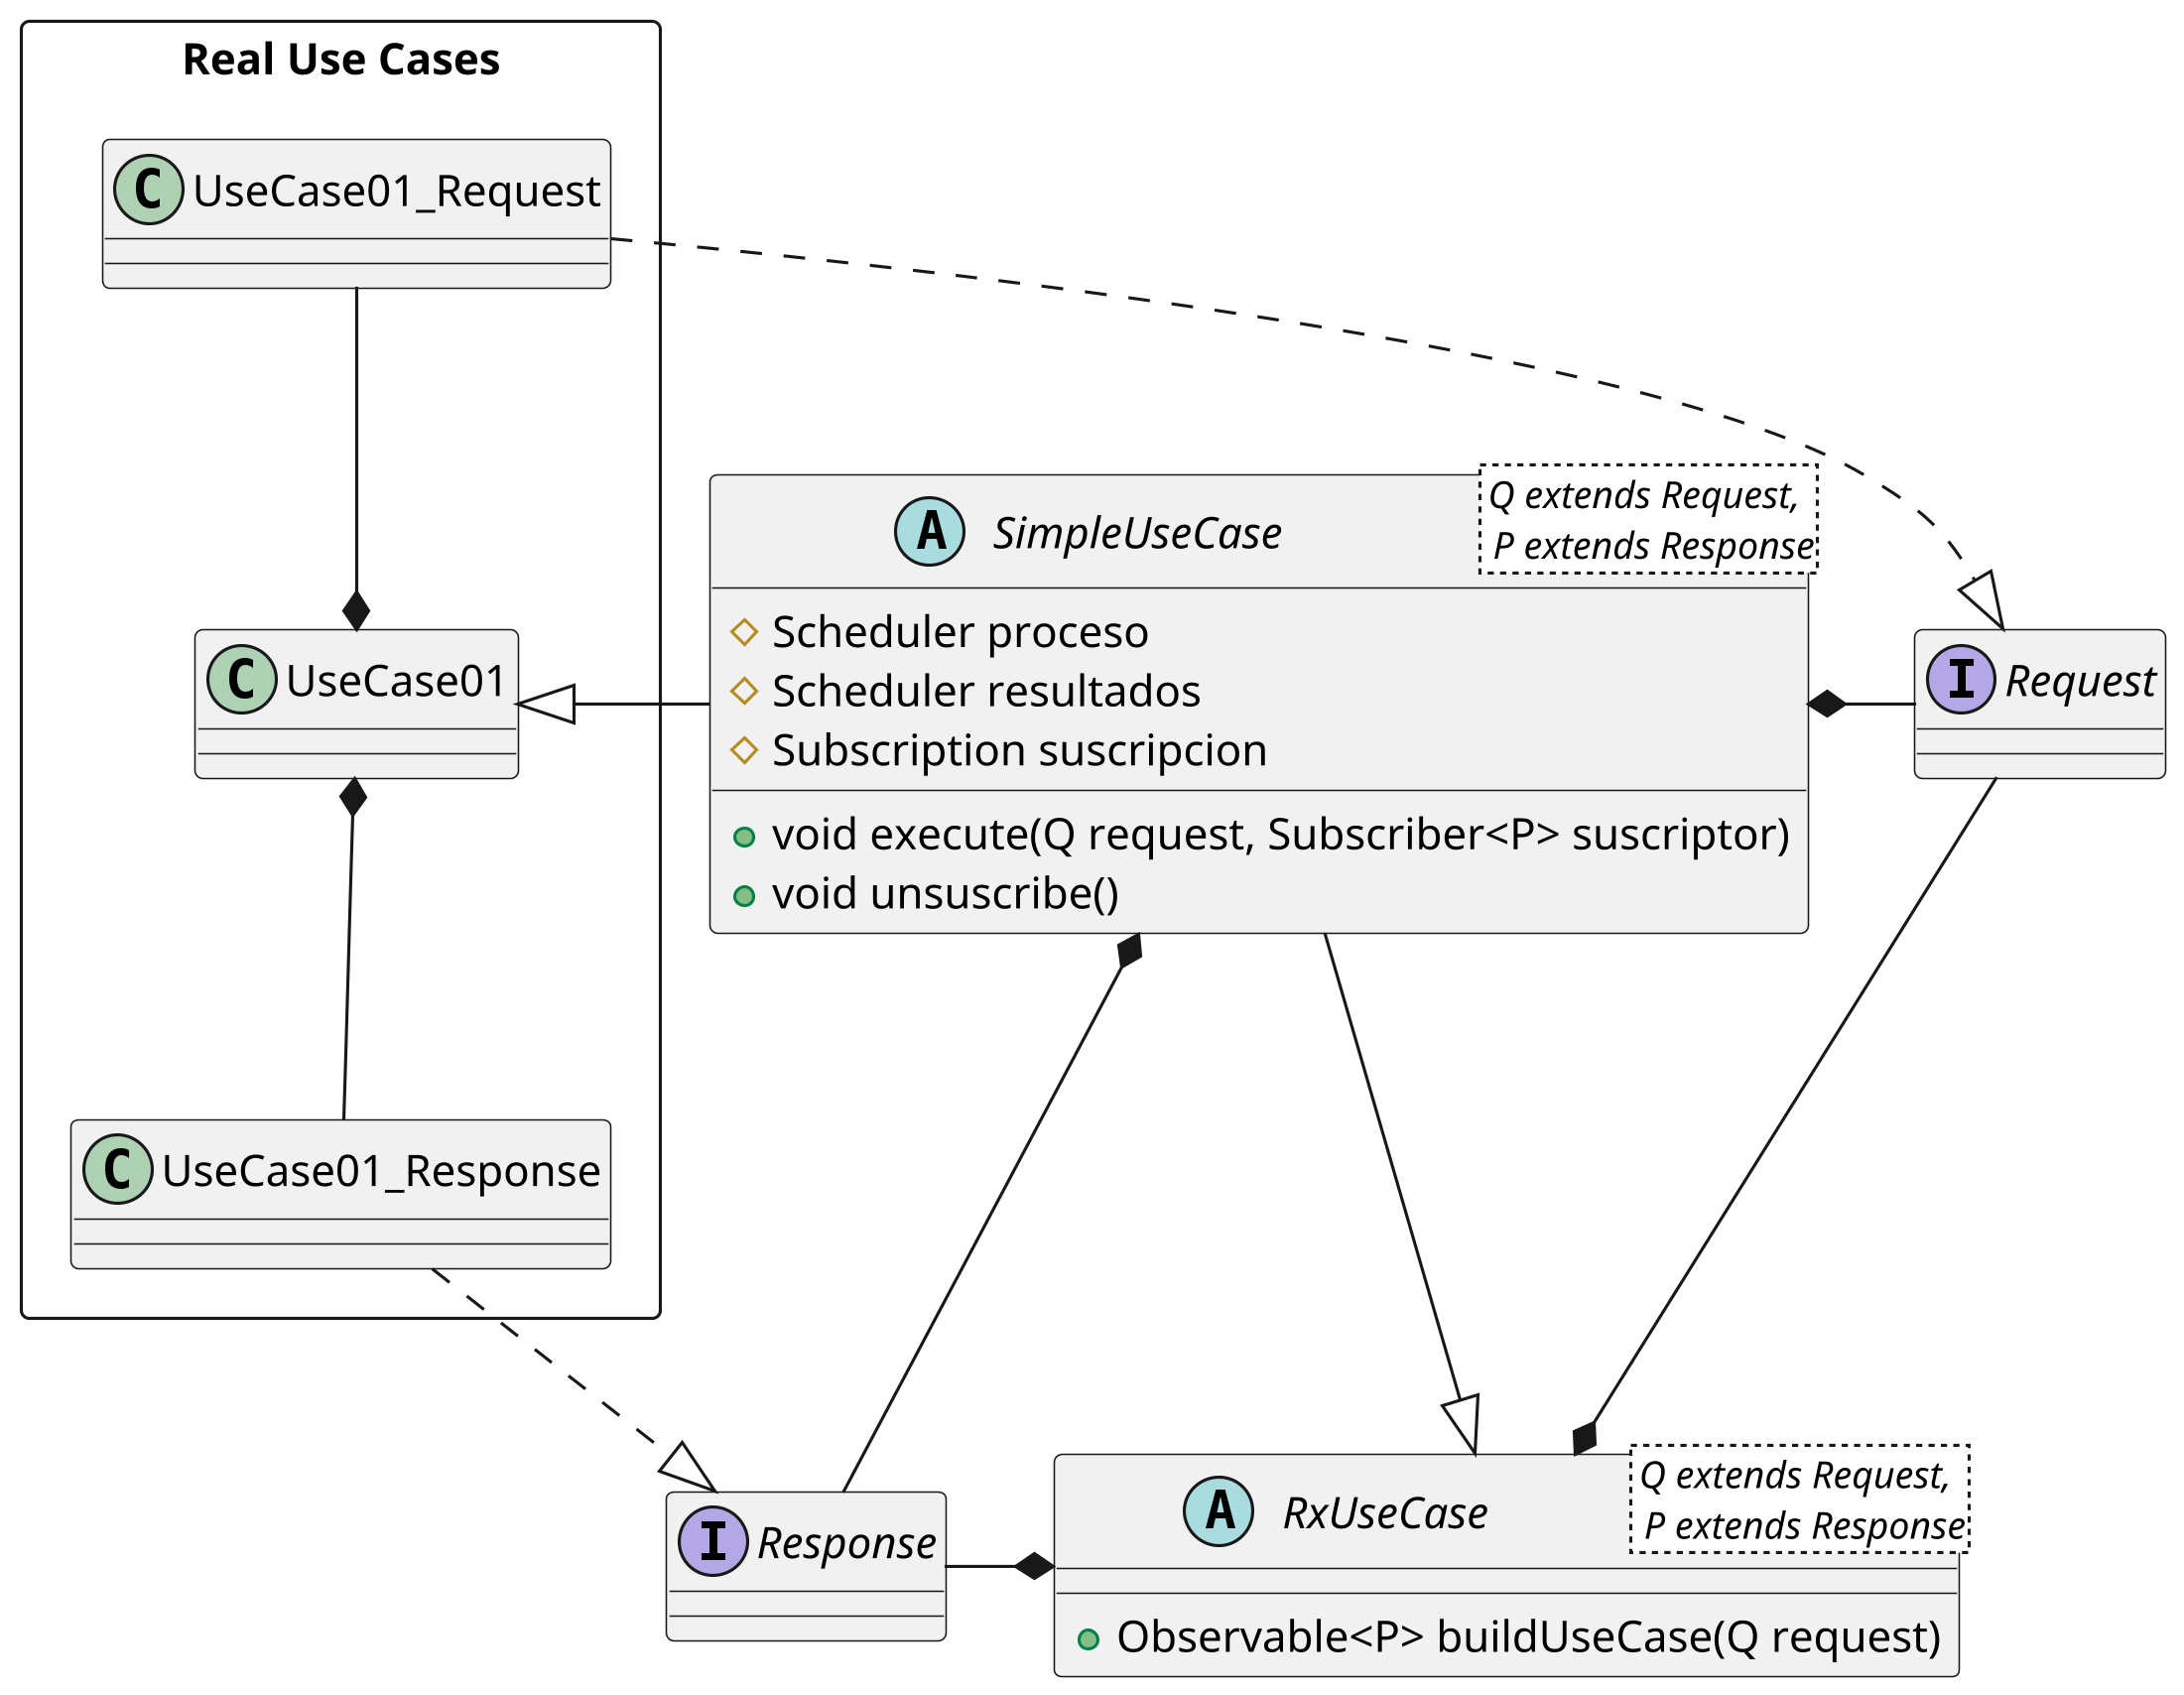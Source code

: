 @startuml CLASS_use_cases
skinparam dpi 300

'title Command Pattern on PI

skinparam class {
BackgroundColor<<Android>> PaleGreen
ArrowColor<<Android>> SeaGreen
BorderColor<<Android>> SpringGreen
}

abstract RxUseCase <Q extends Request, \n P extends Response>{
    +Observable<P> buildUseCase(Q request)
}

interface Request
interface Response

RxUseCase *-left- Request
RxUseCase *-left- Response

abstract SimpleUseCase <Q extends Request, \n P extends Response>{
    # Scheduler proceso
    # Scheduler resultados
    # Subscription suscripcion
    + void execute(Q request, Subscriber<P> suscriptor)
    + void unsuscribe()
}

SimpleUseCase *- Request
SimpleUseCase *- Response
RxUseCase <|-down- SimpleUseCase 

package "Real Use Cases" <<Rectangle>>{
    class UseCase01 
    class UseCase01_Request 
    class UseCase01_Response
}
 

UseCase01 *-up- UseCase01_Request
UseCase01 *-down- UseCase01_Response

UseCase01 <|-left- SimpleUseCase
Request <|.up. UseCase01_Request
Response <|.up. UseCase01_Response

@enduml



class UseCaseImpl
Activity *--> Presenter
Presenter *--> UseCase
UseCaseImpl ..|> UseCase
UseCaseImpl *--> Repository
Activity *--> Repository